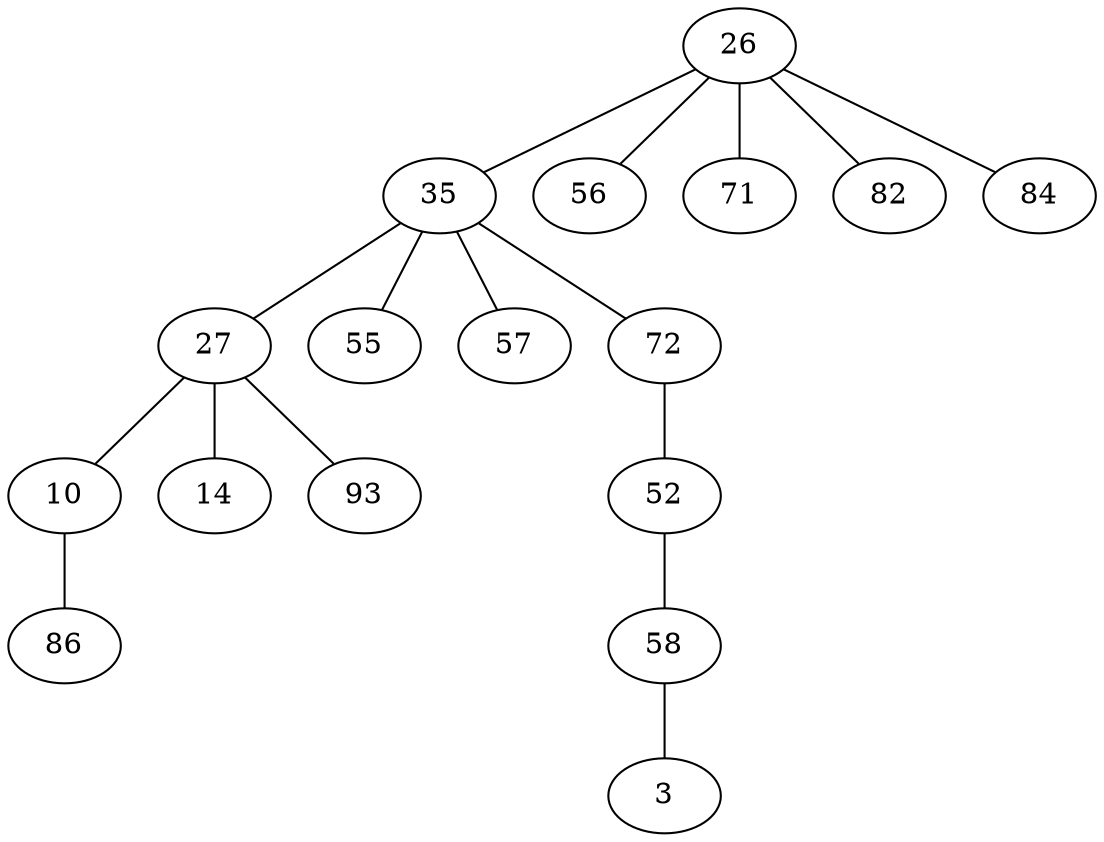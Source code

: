 graph G {
  26;
  35;
  56;
  71;
  82;
  84;
  27;
  55;
  57;
  72;
  10;
  14;
  93;
  52;
  86;
  58;
  3;
   26 -- 35;
   26 -- 56;
   26 -- 71;
   26 -- 82;
   26 -- 84;
   35 -- 27;
   35 -- 55;
   35 -- 57;
   35 -- 72;
   27 -- 10;
   27 -- 14;
   27 -- 93;
   72 -- 52;
   10 -- 86;
   52 -- 58;
   58 -- 3;
}

